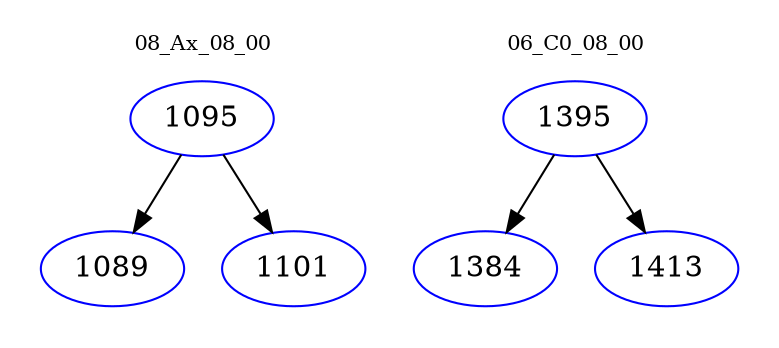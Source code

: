 digraph{
subgraph cluster_0 {
color = white
label = "08_Ax_08_00";
fontsize=10;
T0_1095 [label="1095", color="blue"]
T0_1095 -> T0_1089 [color="black"]
T0_1089 [label="1089", color="blue"]
T0_1095 -> T0_1101 [color="black"]
T0_1101 [label="1101", color="blue"]
}
subgraph cluster_1 {
color = white
label = "06_C0_08_00";
fontsize=10;
T1_1395 [label="1395", color="blue"]
T1_1395 -> T1_1384 [color="black"]
T1_1384 [label="1384", color="blue"]
T1_1395 -> T1_1413 [color="black"]
T1_1413 [label="1413", color="blue"]
}
}
